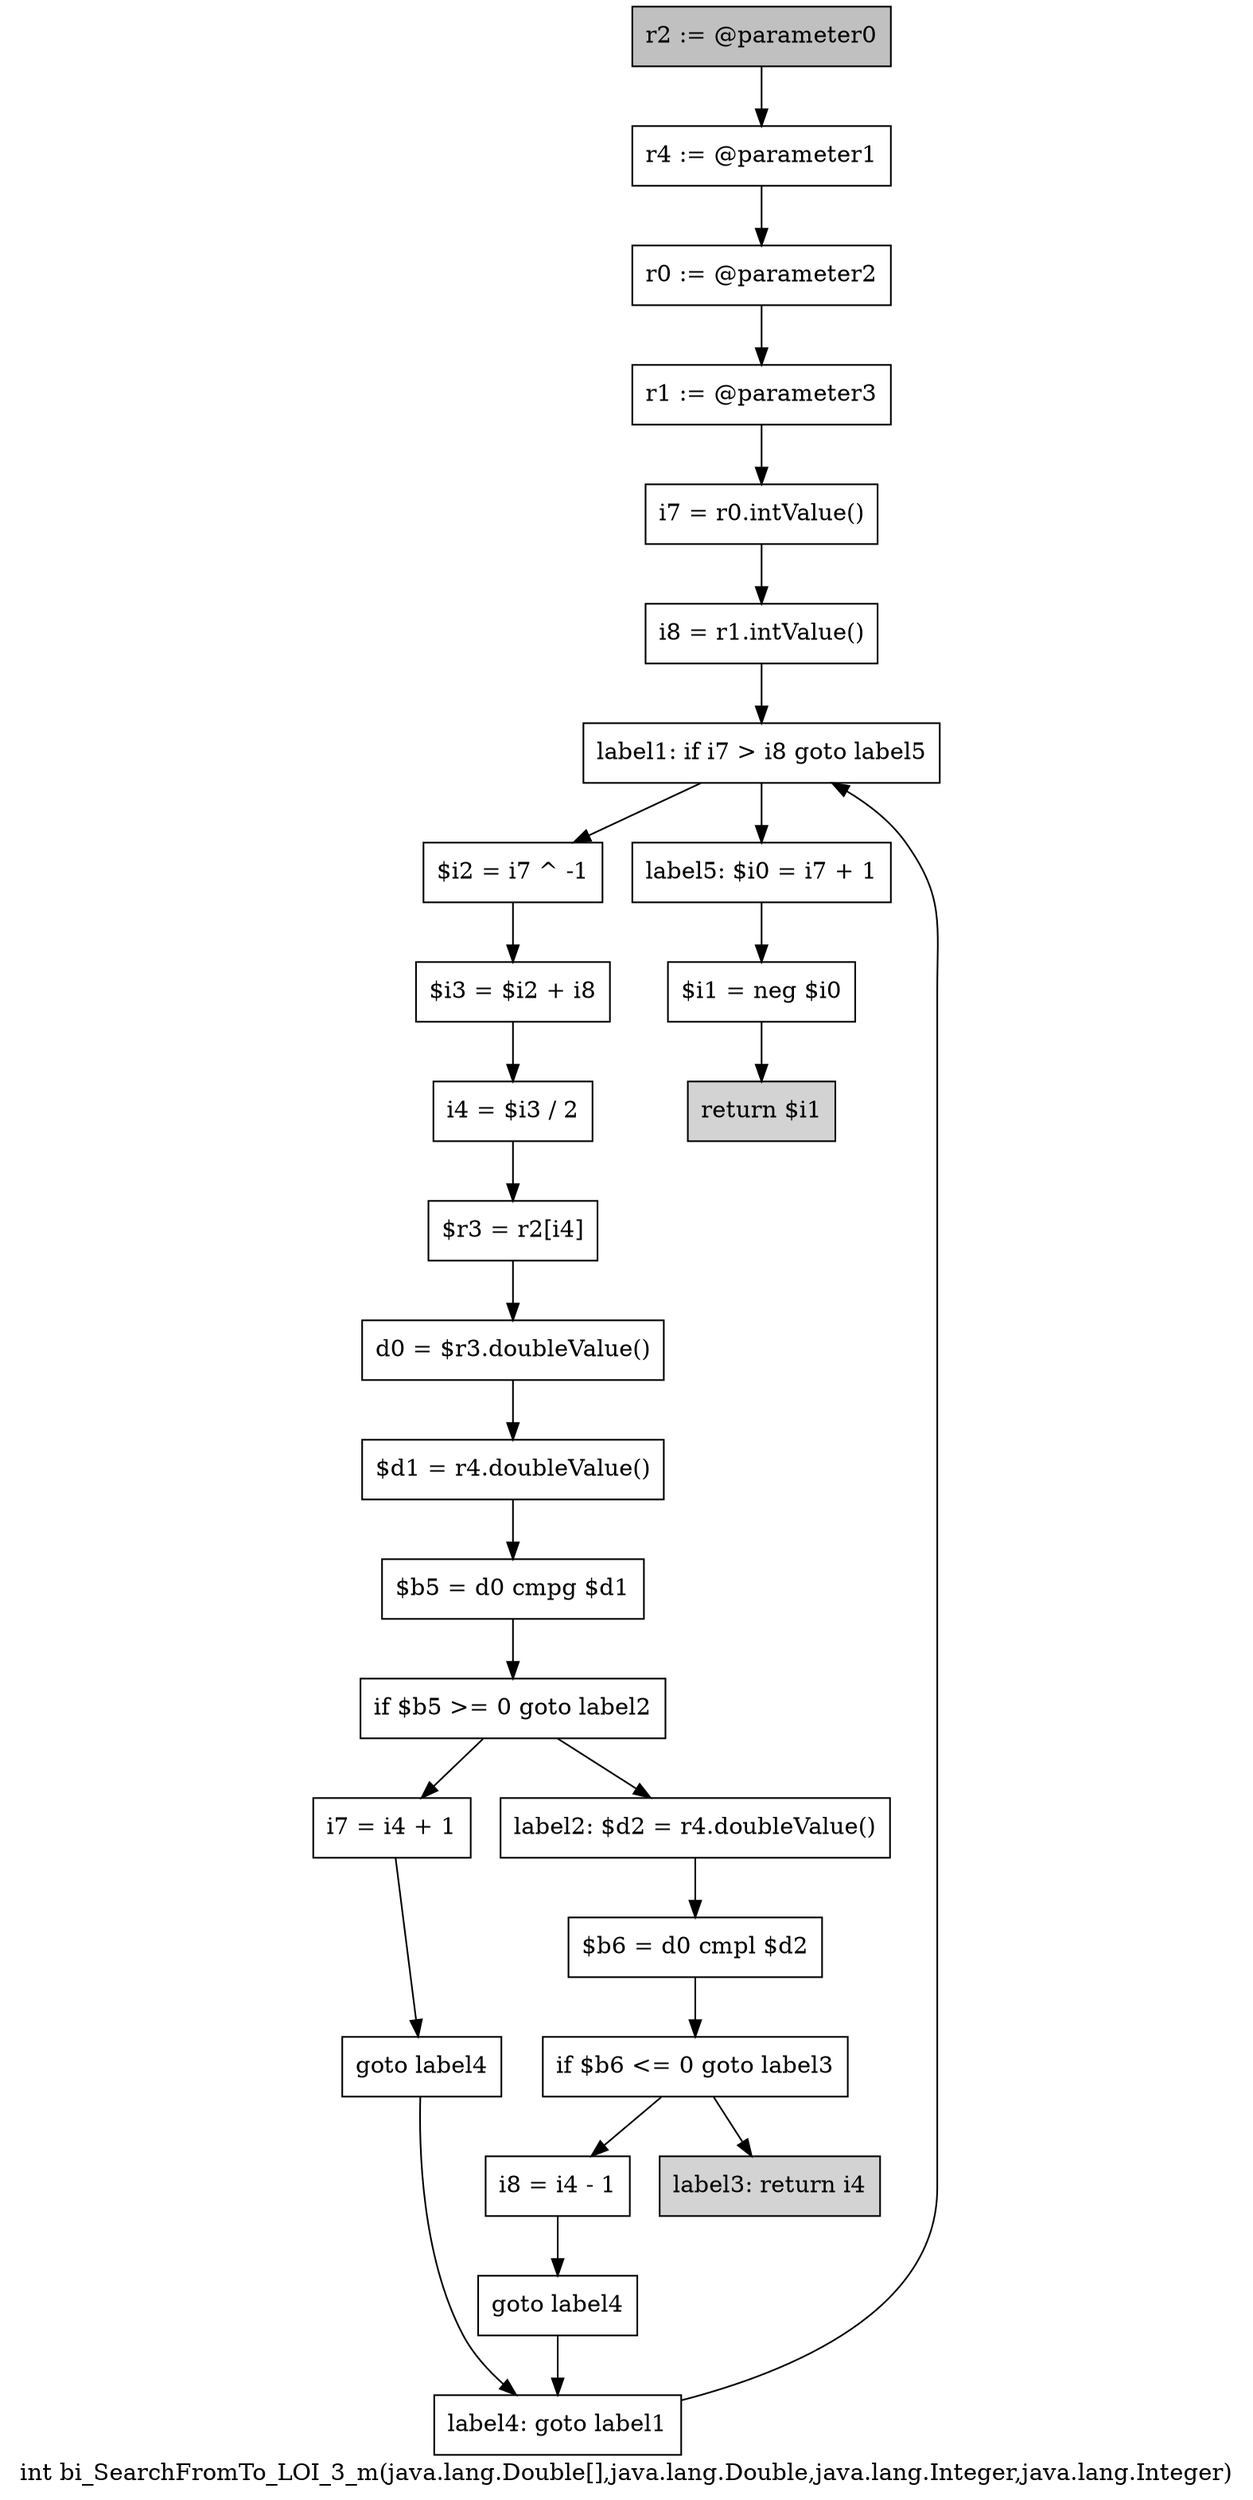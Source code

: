 digraph "int bi_SearchFromTo_LOI_3_m(java.lang.Double[],java.lang.Double,java.lang.Integer,java.lang.Integer)" {
    label="int bi_SearchFromTo_LOI_3_m(java.lang.Double[],java.lang.Double,java.lang.Integer,java.lang.Integer)";
    node [shape=box];
    "0" [style=filled,fillcolor=gray,label="r2 := @parameter0",];
    "1" [label="r4 := @parameter1",];
    "0"->"1";
    "2" [label="r0 := @parameter2",];
    "1"->"2";
    "3" [label="r1 := @parameter3",];
    "2"->"3";
    "4" [label="i7 = r0.intValue()",];
    "3"->"4";
    "5" [label="i8 = r1.intValue()",];
    "4"->"5";
    "6" [label="label1: if i7 > i8 goto label5",];
    "5"->"6";
    "7" [label="$i2 = i7 ^ -1",];
    "6"->"7";
    "24" [label="label5: $i0 = i7 + 1",];
    "6"->"24";
    "8" [label="$i3 = $i2 + i8",];
    "7"->"8";
    "9" [label="i4 = $i3 / 2",];
    "8"->"9";
    "10" [label="$r3 = r2[i4]",];
    "9"->"10";
    "11" [label="d0 = $r3.doubleValue()",];
    "10"->"11";
    "12" [label="$d1 = r4.doubleValue()",];
    "11"->"12";
    "13" [label="$b5 = d0 cmpg $d1",];
    "12"->"13";
    "14" [label="if $b5 >= 0 goto label2",];
    "13"->"14";
    "15" [label="i7 = i4 + 1",];
    "14"->"15";
    "17" [label="label2: $d2 = r4.doubleValue()",];
    "14"->"17";
    "16" [label="goto label4",];
    "15"->"16";
    "23" [label="label4: goto label1",];
    "16"->"23";
    "18" [label="$b6 = d0 cmpl $d2",];
    "17"->"18";
    "19" [label="if $b6 <= 0 goto label3",];
    "18"->"19";
    "20" [label="i8 = i4 - 1",];
    "19"->"20";
    "22" [style=filled,fillcolor=lightgray,label="label3: return i4",];
    "19"->"22";
    "21" [label="goto label4",];
    "20"->"21";
    "21"->"23";
    "23"->"6";
    "25" [label="$i1 = neg $i0",];
    "24"->"25";
    "26" [style=filled,fillcolor=lightgray,label="return $i1",];
    "25"->"26";
}
